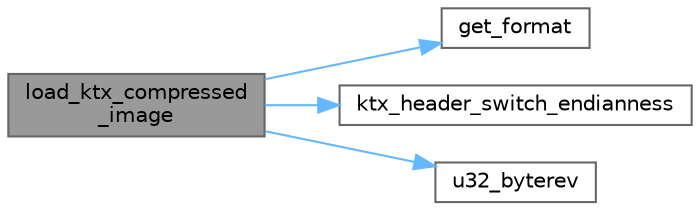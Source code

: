 digraph "load_ktx_compressed_image"
{
 // LATEX_PDF_SIZE
  bgcolor="transparent";
  edge [fontname=Helvetica,fontsize=10,labelfontname=Helvetica,labelfontsize=10];
  node [fontname=Helvetica,fontsize=10,shape=box,height=0.2,width=0.4];
  rankdir="LR";
  Node1 [id="Node000001",label="load_ktx_compressed\l_image",height=0.2,width=0.4,color="gray40", fillcolor="grey60", style="filled", fontcolor="black",tooltip="Load a KTX compressed image using the local custom loader."];
  Node1 -> Node2 [id="edge1_Node000001_Node000002",color="steelblue1",style="solid",tooltip=" "];
  Node2 [id="Node000002",label="get_format",height=0.2,width=0.4,color="grey40", fillcolor="white", style="filled",URL="$astcenccli__image__load__store_8cpp.html#a25de668f2135ef9b77dd0c86b5d36b27",tooltip=" "];
  Node1 -> Node3 [id="edge2_Node000001_Node000003",color="steelblue1",style="solid",tooltip=" "];
  Node3 [id="Node000003",label="ktx_header_switch_endianness",height=0.2,width=0.4,color="grey40", fillcolor="white", style="filled",URL="$astcenccli__image__load__store_8cpp.html#a7271fdd9dae7875cb69b75377840f1b6",tooltip=" "];
  Node1 -> Node4 [id="edge3_Node000001_Node000004",color="steelblue1",style="solid",tooltip=" "];
  Node4 [id="Node000004",label="u32_byterev",height=0.2,width=0.4,color="grey40", fillcolor="white", style="filled",URL="$astcenccli__image__load__store_8cpp.html#a834ad2434a131242dc4fa6f1856222cb",tooltip="Swap endianness of a u32 value."];
}
